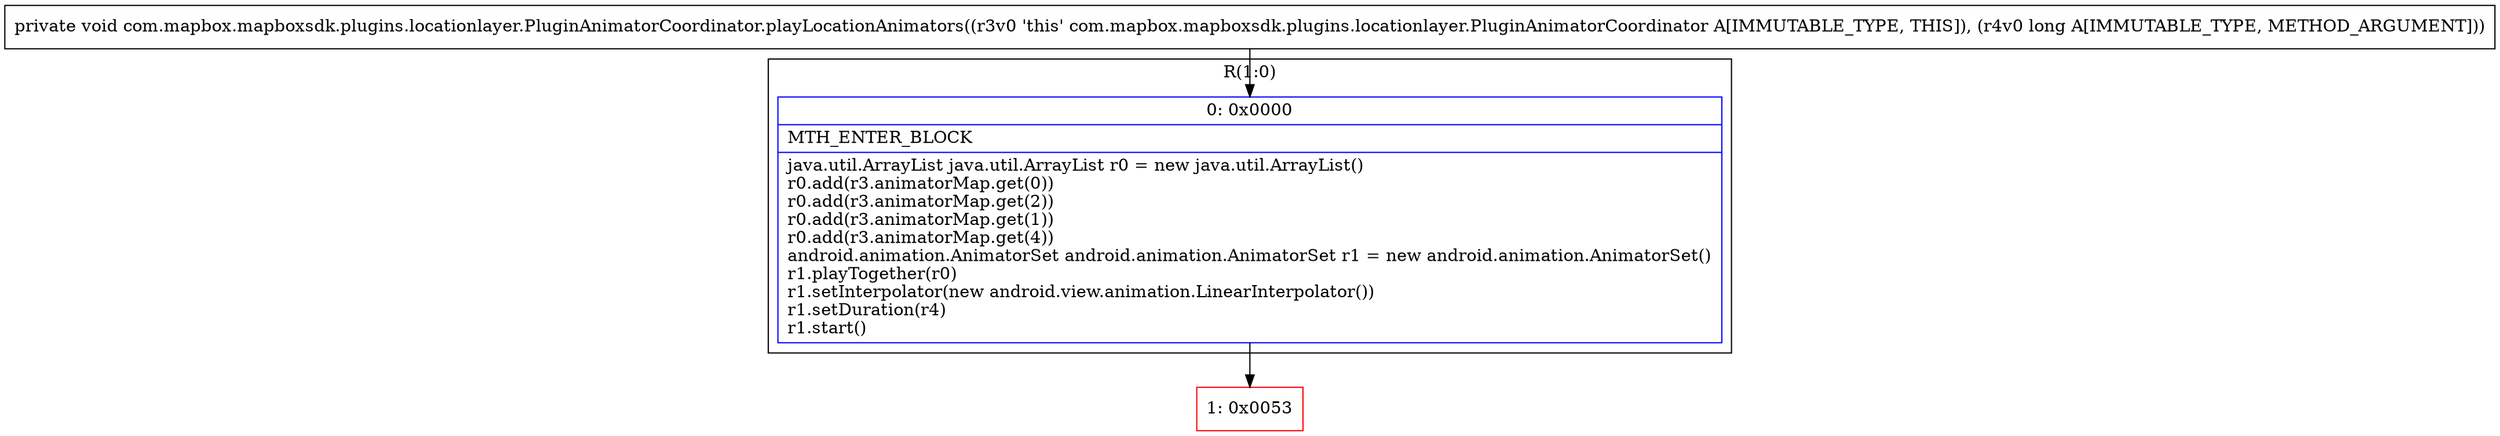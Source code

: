 digraph "CFG forcom.mapbox.mapboxsdk.plugins.locationlayer.PluginAnimatorCoordinator.playLocationAnimators(J)V" {
subgraph cluster_Region_89248766 {
label = "R(1:0)";
node [shape=record,color=blue];
Node_0 [shape=record,label="{0\:\ 0x0000|MTH_ENTER_BLOCK\l|java.util.ArrayList java.util.ArrayList r0 = new java.util.ArrayList()\lr0.add(r3.animatorMap.get(0))\lr0.add(r3.animatorMap.get(2))\lr0.add(r3.animatorMap.get(1))\lr0.add(r3.animatorMap.get(4))\landroid.animation.AnimatorSet android.animation.AnimatorSet r1 = new android.animation.AnimatorSet()\lr1.playTogether(r0)\lr1.setInterpolator(new android.view.animation.LinearInterpolator())\lr1.setDuration(r4)\lr1.start()\l}"];
}
Node_1 [shape=record,color=red,label="{1\:\ 0x0053}"];
MethodNode[shape=record,label="{private void com.mapbox.mapboxsdk.plugins.locationlayer.PluginAnimatorCoordinator.playLocationAnimators((r3v0 'this' com.mapbox.mapboxsdk.plugins.locationlayer.PluginAnimatorCoordinator A[IMMUTABLE_TYPE, THIS]), (r4v0 long A[IMMUTABLE_TYPE, METHOD_ARGUMENT])) }"];
MethodNode -> Node_0;
Node_0 -> Node_1;
}

